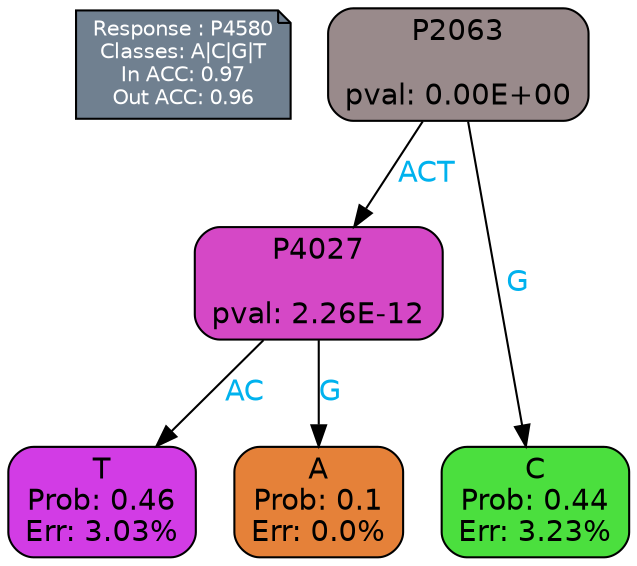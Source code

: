 digraph Tree {
node [shape=box, style="filled, rounded", color="black", fontname=helvetica] ;
graph [ranksep=equally, splines=polylines, bgcolor=transparent, dpi=600] ;
edge [fontname=helvetica] ;
LEGEND [label="Response : P4580
Classes: A|C|G|T
In ACC: 0.97
Out ACC: 0.96
",shape=note,align=left,style=filled,fillcolor="slategray",fontcolor="white",fontsize=10];1 [label="P2063

pval: 0.00E+00", fillcolor="#998a8b"] ;
2 [label="P4027

pval: 2.26E-12", fillcolor="#d548c6"] ;
3 [label="T
Prob: 0.46
Err: 3.03%", fillcolor="#d23ce5"] ;
4 [label="A
Prob: 0.1
Err: 0.0%", fillcolor="#e58139"] ;
5 [label="C
Prob: 0.44
Err: 3.23%", fillcolor="#4bdf3e"] ;
1 -> 2 [label="ACT",fontcolor=deepskyblue2] ;
1 -> 5 [label="G",fontcolor=deepskyblue2] ;
2 -> 3 [label="AC",fontcolor=deepskyblue2] ;
2 -> 4 [label="G",fontcolor=deepskyblue2] ;
{rank = same; 3;4;5;}{rank = same; LEGEND;1;}}